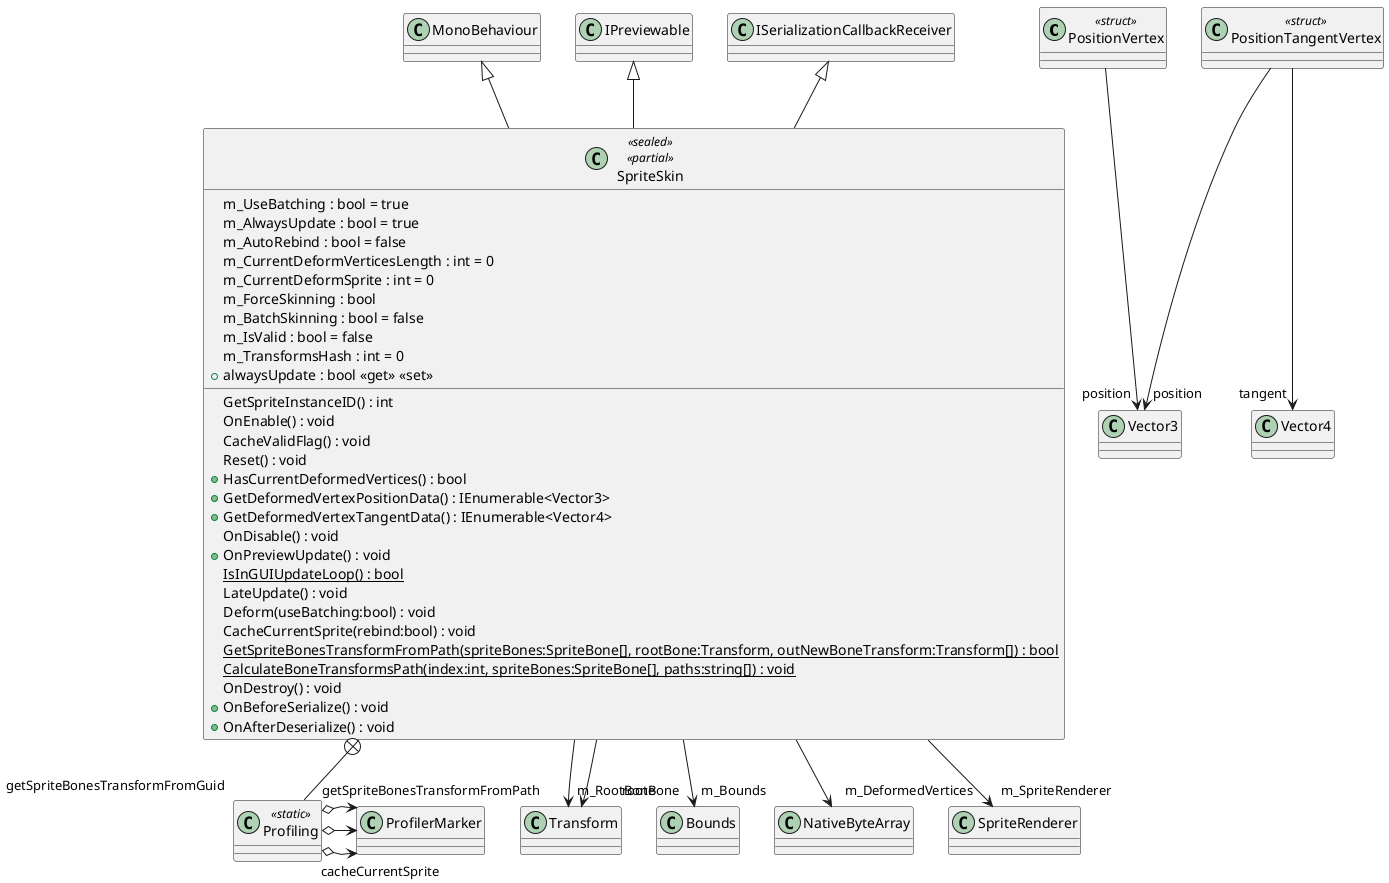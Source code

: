 @startuml
class PositionVertex <<struct>> {
}
class PositionTangentVertex <<struct>> {
}
class SpriteSkin <<sealed>> <<partial>> {
    m_UseBatching : bool = true
    m_AlwaysUpdate : bool = true
    m_AutoRebind : bool = false
    m_CurrentDeformVerticesLength : int = 0
    m_CurrentDeformSprite : int = 0
    m_ForceSkinning : bool
    m_BatchSkinning : bool = false
    m_IsValid : bool = false
    m_TransformsHash : int = 0
    GetSpriteInstanceID() : int
    OnEnable() : void
    CacheValidFlag() : void
    Reset() : void
    + HasCurrentDeformedVertices() : bool
    + GetDeformedVertexPositionData() : IEnumerable<Vector3>
    + GetDeformedVertexTangentData() : IEnumerable<Vector4>
    OnDisable() : void
    + OnPreviewUpdate() : void
    {static} IsInGUIUpdateLoop() : bool
    LateUpdate() : void
    Deform(useBatching:bool) : void
    CacheCurrentSprite(rebind:bool) : void
    + alwaysUpdate : bool <<get>> <<set>>
    {static} GetSpriteBonesTransformFromPath(spriteBones:SpriteBone[], rootBone:Transform, outNewBoneTransform:Transform[]) : bool
    {static} CalculateBoneTransformsPath(index:int, spriteBones:SpriteBone[], paths:string[]) : void
    OnDestroy() : void
    + OnBeforeSerialize() : void
    + OnAfterDeserialize() : void
}
class Profiling <<static>> {
}
PositionVertex --> "position" Vector3
PositionTangentVertex --> "position" Vector3
PositionTangentVertex --> "tangent" Vector4
MonoBehaviour <|-- SpriteSkin
IPreviewable <|-- SpriteSkin
ISerializationCallbackReceiver <|-- SpriteSkin
SpriteSkin --> "m_RootBone" Transform
SpriteSkin --> "m_Bounds" Bounds
SpriteSkin --> "m_DeformedVertices" NativeByteArray
SpriteSkin --> "m_SpriteRenderer" SpriteRenderer
SpriteSkin --> "rootBone" Transform
SpriteSkin +-- Profiling
Profiling o-> "cacheCurrentSprite" ProfilerMarker
Profiling o-> "getSpriteBonesTransformFromGuid" ProfilerMarker
Profiling o-> "getSpriteBonesTransformFromPath" ProfilerMarker
@enduml
